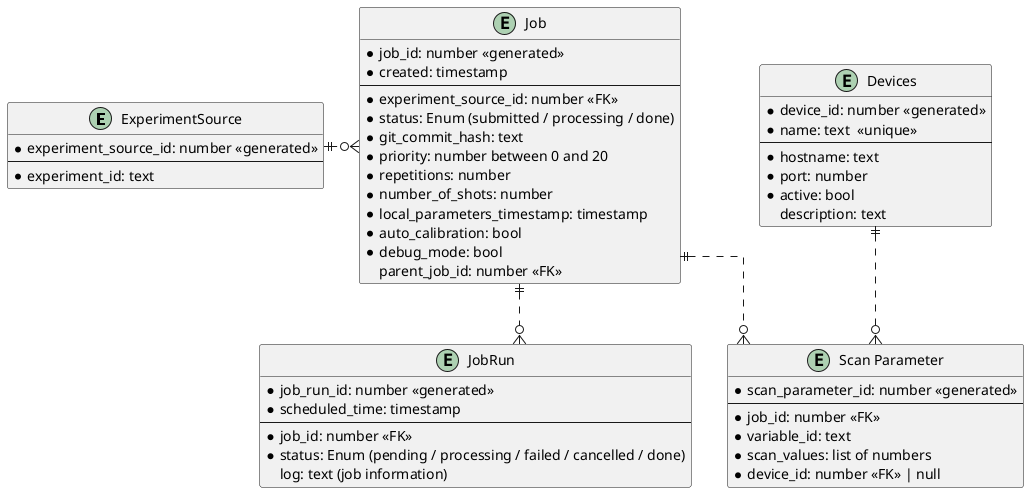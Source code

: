 @startuml
skinparam linetype ortho

entity "ExperimentSource" as experiment {
    *experiment_source_id: number <<generated>>
    ---
    *experiment_id: text
}

entity "Job" as job {
    *job_id: number <<generated>>
    *created: timestamp
    ---
    ' *user_id: number <<FK>>
    *experiment_source_id: number <<FK>>
    *status: Enum (submitted / processing / done)
    *git_commit_hash: text
    *priority: number between 0 and 20
    *repetitions: number
    *number_of_shots: number
    *local_parameters_timestamp: timestamp
    *auto_calibration: bool
    *debug_mode: bool
    parent_job_id: number <<FK>>
}

entity "JobRun" as job_run {
    *job_run_id: number <<generated>>
    *scheduled_time: timestamp
    ---
    *job_id: number <<FK>>
    *status: Enum (pending / processing / failed / cancelled / done)
    log: text (job information)
}

' entity "User" as user {
'     *user_id: number <<generated>>
'     --
'     *name: text
'     *created: timestamp
'     priority?
' }

entity "Scan Parameter" as scan_param {
    *scan_parameter_id: number <<generated>>
    --
    *job_id: number <<FK>>
    *variable_id: text
    *scan_values: list of numbers
    *device_id: number <<FK>> | null
}

entity "Devices" as devices {
    *device_id: number <<generated>>
    *name: text  <<unique>>
    --
    *hostname: text
    *port: number
    *active: bool
    description: text
}


' job }o..|| user
job ||..o{ scan_param
experiment ||.o{ job
job ||..o{ job_run
devices ||..o{ scan_param

@enduml
